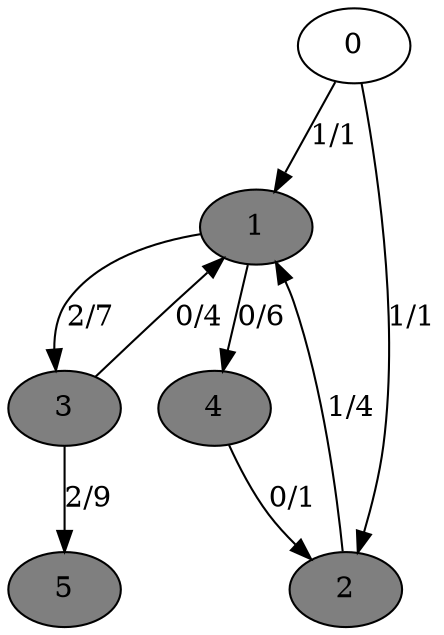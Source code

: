digraph G {
	0[style=filled fillcolor=grey100];
	0->1[label ="1/1"] ;
	0->2[label ="1/1"] ;
	1[style=filled fillcolor=grey50];
	1->3[label ="2/7"] ;
	1->4[label ="0/6"] ;
	2[style=filled fillcolor=grey50];
	2->1[label ="1/4"] ;
	3[style=filled fillcolor=grey50];
	3->1[label ="0/4"] ;
	3->5[label ="2/9"] ;
	4[style=filled fillcolor=grey50];
	4->2[label ="0/1"] ;
	5[style=filled fillcolor=grey50];
}
